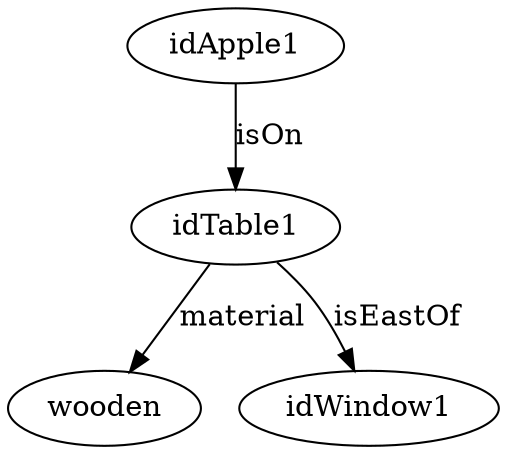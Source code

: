 digraph {
idApple1;
idTable1;
wooden;
idWindow1;

idApple1 -> idTable1 [label=isOn];
idTable1 -> wooden [label=material];
idTable1 -> idWindow1 [label=isEastOf];
}